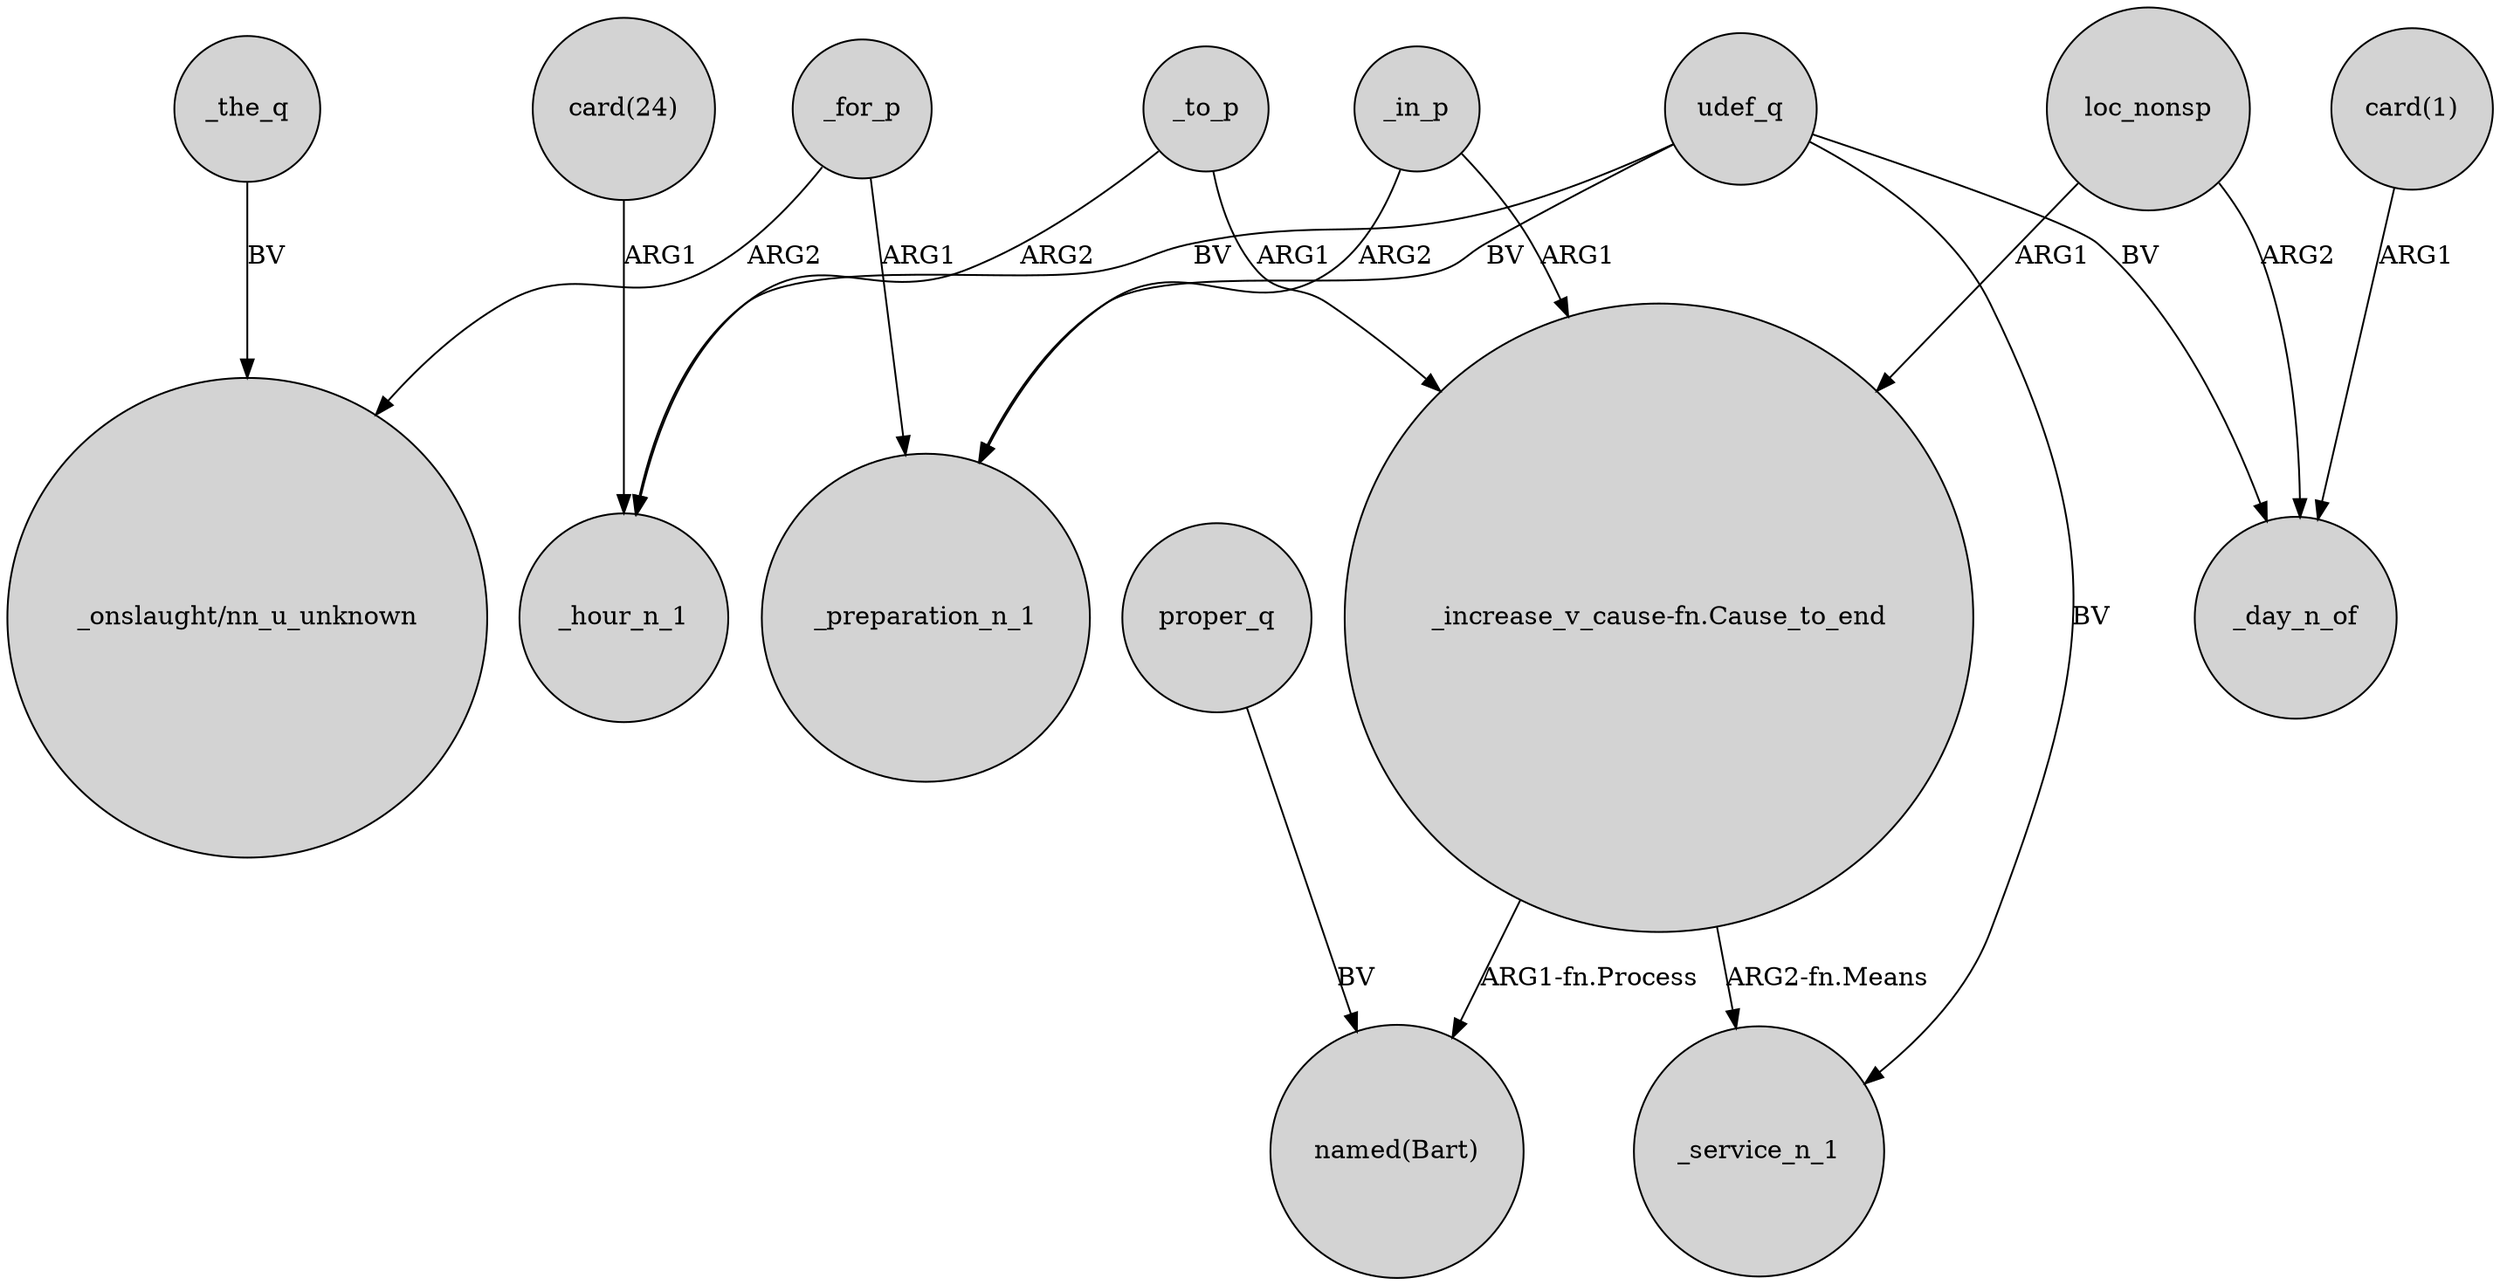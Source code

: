 digraph {
	node [shape=circle style=filled]
	_for_p -> _preparation_n_1 [label=ARG1]
	"_increase_v_cause-fn.Cause_to_end" -> "named(Bart)" [label="ARG1-fn.Process"]
	"card(24)" -> _hour_n_1 [label=ARG1]
	udef_q -> _service_n_1 [label=BV]
	_the_q -> "_onslaught/nn_u_unknown" [label=BV]
	_to_p -> _hour_n_1 [label=ARG2]
	"_increase_v_cause-fn.Cause_to_end" -> _service_n_1 [label="ARG2-fn.Means"]
	udef_q -> _preparation_n_1 [label=BV]
	loc_nonsp -> "_increase_v_cause-fn.Cause_to_end" [label=ARG1]
	_for_p -> "_onslaught/nn_u_unknown" [label=ARG2]
	proper_q -> "named(Bart)" [label=BV]
	udef_q -> _day_n_of [label=BV]
	"card(1)" -> _day_n_of [label=ARG1]
	_in_p -> "_increase_v_cause-fn.Cause_to_end" [label=ARG1]
	loc_nonsp -> _day_n_of [label=ARG2]
	_in_p -> _preparation_n_1 [label=ARG2]
	_to_p -> "_increase_v_cause-fn.Cause_to_end" [label=ARG1]
	udef_q -> _hour_n_1 [label=BV]
}
